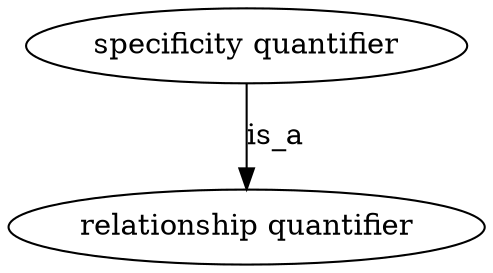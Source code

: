 digraph {
	graph [bb="0,0,175.92,122"];
	node [label="\N"];
	"specificity quantifier"	 [height=0.5,
		label="specificity quantifier",
		pos="87.962,104",
		width=2.2933];
	"relationship quantifier"	 [height=0.5,
		pos="87.962,18",
		width=2.4434];
	"specificity quantifier" -> "relationship quantifier"	 [label=is_a,
		lp="99.238,61",
		pos="e,87.962,36.212 87.962,85.762 87.962,74.36 87.962,59.434 87.962,46.494"];
}

